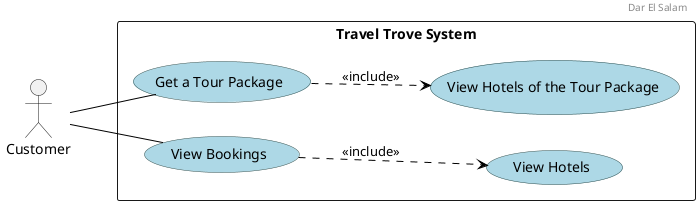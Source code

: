 @startuml
scale 1
left to right direction

header
Dar El Salam
endheader

' Custom skin parameters for use cases
skinparam usecase {
    BackgroundColor lightblue
    BorderColor DarkSlateGray
    ArrowColor Black
}

actor "Customer" as Customer

rectangle "Travel Trove System" {

    usecase "Get a Tour Package"
    usecase "View Hotels of the Tour Package"
    usecase "View Bookings"
    usecase "View Hotels"

}

Customer -- "Get a Tour Package"
Customer -- "View Bookings"

"Get a Tour Package" ..> "View Hotels of the Tour Package" : <<include>>
"View Bookings" ..> "View Hotels" : <<include>>

@enduml
